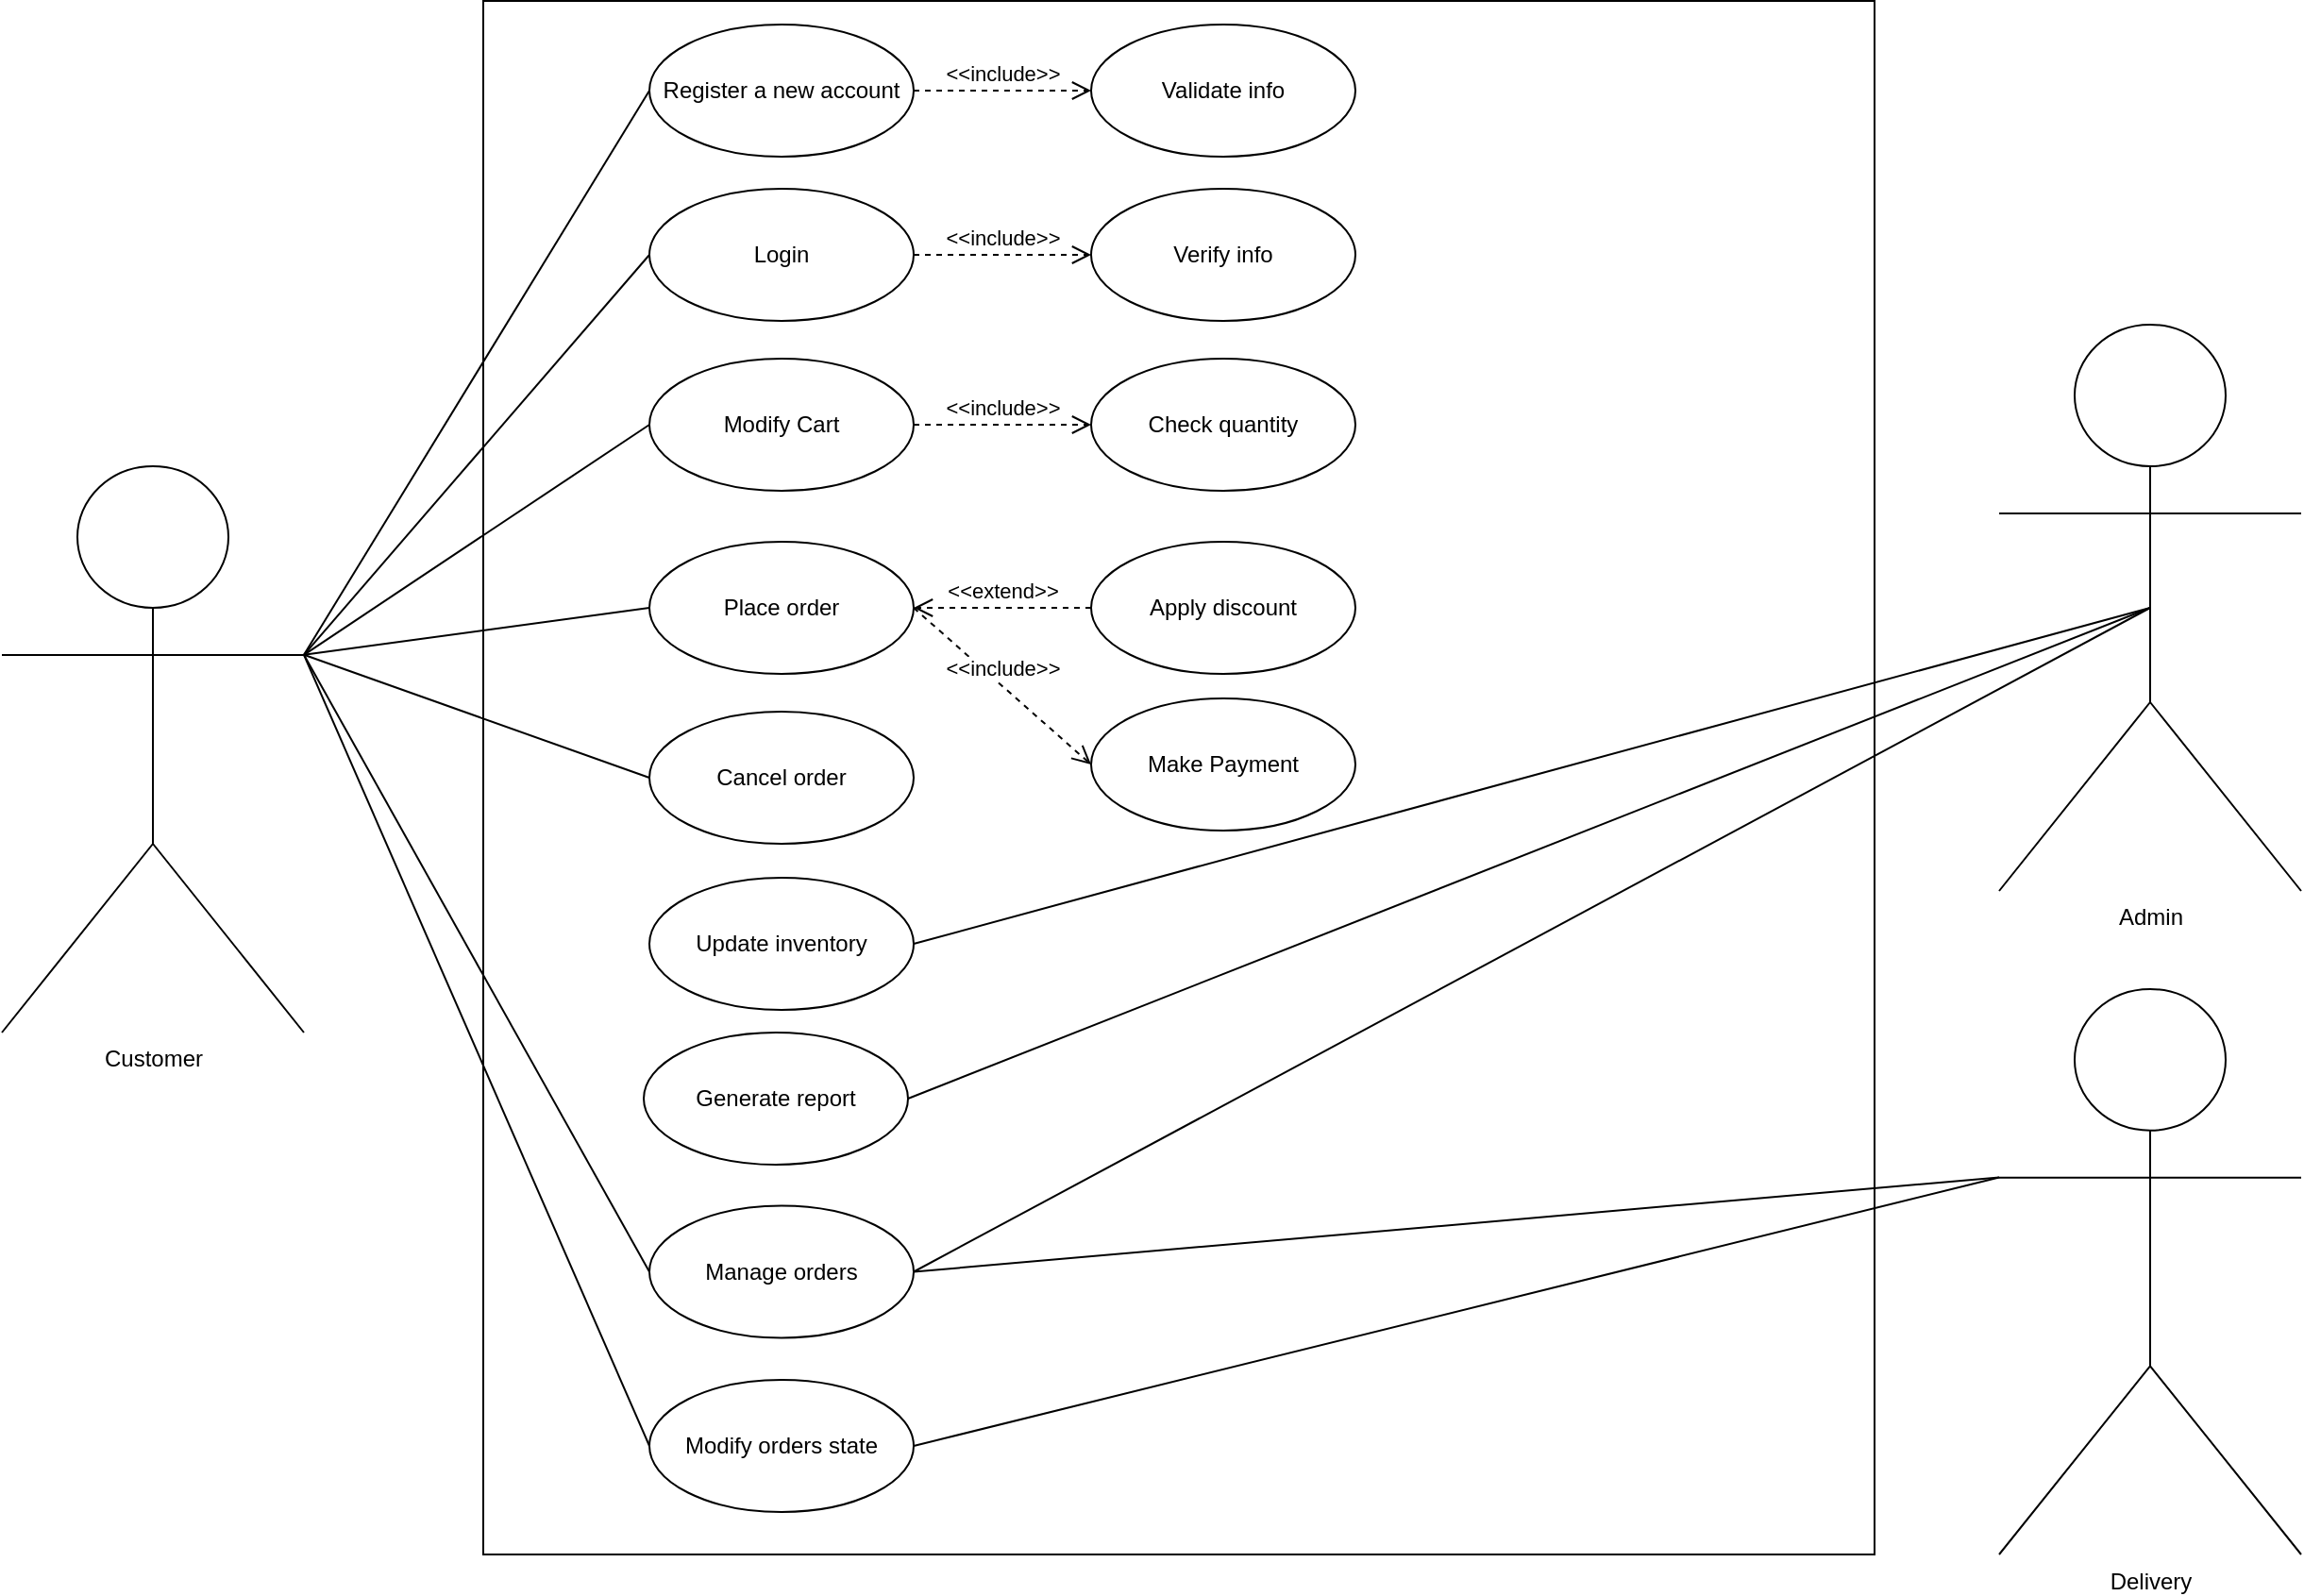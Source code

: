 <mxfile version="24.7.17">
  <diagram name="Page-1" id="e7e014a7-5840-1c2e-5031-d8a46d1fe8dd">
    <mxGraphModel dx="1674" dy="836" grid="0" gridSize="10" guides="1" tooltips="1" connect="1" arrows="1" fold="1" page="1" pageScale="1" pageWidth="1654" pageHeight="1169" background="none" math="0" shadow="0">
      <root>
        <mxCell id="0" />
        <mxCell id="1" parent="0" />
        <mxCell id="qsG5yyOCol3htaI1OwtK-73" value="" style="rounded=0;whiteSpace=wrap;html=1;movable=0;resizable=0;rotatable=0;deletable=0;editable=0;locked=1;connectable=0;" parent="1" vertex="1">
          <mxGeometry x="534" y="167.5" width="737" height="823" as="geometry" />
        </mxCell>
        <mxCell id="qsG5yyOCol3htaI1OwtK-41" value="Register a new account" style="ellipse;whiteSpace=wrap;html=1;" parent="1" vertex="1">
          <mxGeometry x="622" y="180" width="140" height="70" as="geometry" />
        </mxCell>
        <mxCell id="qsG5yyOCol3htaI1OwtK-64" value="Login" style="ellipse;whiteSpace=wrap;html=1;" parent="1" vertex="1">
          <mxGeometry x="622" y="267" width="140" height="70" as="geometry" />
        </mxCell>
        <mxCell id="qsG5yyOCol3htaI1OwtK-65" value="Update inventory" style="ellipse;whiteSpace=wrap;html=1;" parent="1" vertex="1">
          <mxGeometry x="622" y="632" width="140" height="70" as="geometry" />
        </mxCell>
        <mxCell id="qsG5yyOCol3htaI1OwtK-66" value="Cancel order" style="ellipse;whiteSpace=wrap;html=1;" parent="1" vertex="1">
          <mxGeometry x="622" y="544" width="140" height="70" as="geometry" />
        </mxCell>
        <mxCell id="qsG5yyOCol3htaI1OwtK-67" value="Modify orders state" style="ellipse;whiteSpace=wrap;html=1;" parent="1" vertex="1">
          <mxGeometry x="622" y="898" width="140" height="70" as="geometry" />
        </mxCell>
        <mxCell id="qsG5yyOCol3htaI1OwtK-68" value="Manage orders" style="ellipse;whiteSpace=wrap;html=1;" parent="1" vertex="1">
          <mxGeometry x="622" y="805.75" width="140" height="70" as="geometry" />
        </mxCell>
        <mxCell id="qsG5yyOCol3htaI1OwtK-69" value="Place order" style="ellipse;whiteSpace=wrap;html=1;" parent="1" vertex="1">
          <mxGeometry x="622" y="454" width="140" height="70" as="geometry" />
        </mxCell>
        <mxCell id="qsG5yyOCol3htaI1OwtK-70" value="&lt;span style=&quot;font-kerning: none;&quot; class=&quot;OYPEnA font-feature-liga-off font-feature-clig-off font-feature-calt-off text-decoration-none text-strikethrough-none&quot;&gt;Modify Cart&lt;/span&gt;" style="ellipse;whiteSpace=wrap;html=1;" parent="1" vertex="1">
          <mxGeometry x="622" y="357" width="140" height="70" as="geometry" />
        </mxCell>
        <mxCell id="qsG5yyOCol3htaI1OwtK-71" value="Generate report" style="ellipse;whiteSpace=wrap;html=1;" parent="1" vertex="1">
          <mxGeometry x="619" y="714" width="140" height="70" as="geometry" />
        </mxCell>
        <mxCell id="qsG5yyOCol3htaI1OwtK-74" value="Customer" style="shape=umlActor;verticalLabelPosition=bottom;verticalAlign=top;html=1;" parent="1" vertex="1">
          <mxGeometry x="279" y="414" width="160" height="300" as="geometry" />
        </mxCell>
        <mxCell id="qsG5yyOCol3htaI1OwtK-77" value="Admin" style="shape=umlActor;verticalLabelPosition=bottom;verticalAlign=top;html=1;" parent="1" vertex="1">
          <mxGeometry x="1337" y="339" width="160" height="300" as="geometry" />
        </mxCell>
        <mxCell id="qsG5yyOCol3htaI1OwtK-80" value="Delivery" style="shape=umlActor;verticalLabelPosition=bottom;verticalAlign=top;html=1;" parent="1" vertex="1">
          <mxGeometry x="1337" y="691" width="160" height="299.5" as="geometry" />
        </mxCell>
        <mxCell id="qsG5yyOCol3htaI1OwtK-84" value="" style="endArrow=none;html=1;rounded=0;exitX=1;exitY=0.333;exitDx=0;exitDy=0;exitPerimeter=0;entryX=0;entryY=0.5;entryDx=0;entryDy=0;" parent="1" source="qsG5yyOCol3htaI1OwtK-74" target="qsG5yyOCol3htaI1OwtK-41" edge="1">
          <mxGeometry width="50" height="50" relative="1" as="geometry">
            <mxPoint x="441" y="402" as="sourcePoint" />
            <mxPoint x="491" y="352" as="targetPoint" />
          </mxGeometry>
        </mxCell>
        <mxCell id="qsG5yyOCol3htaI1OwtK-87" value="" style="endArrow=none;html=1;rounded=0;exitX=1;exitY=0.333;exitDx=0;exitDy=0;exitPerimeter=0;entryX=0;entryY=0.5;entryDx=0;entryDy=0;" parent="1" source="qsG5yyOCol3htaI1OwtK-74" target="qsG5yyOCol3htaI1OwtK-66" edge="1">
          <mxGeometry width="50" height="50" relative="1" as="geometry">
            <mxPoint x="158" y="300" as="sourcePoint" />
            <mxPoint x="208" y="250" as="targetPoint" />
          </mxGeometry>
        </mxCell>
        <mxCell id="qsG5yyOCol3htaI1OwtK-88" value="" style="endArrow=none;html=1;rounded=0;exitX=1;exitY=0.5;exitDx=0;exitDy=0;entryX=0.5;entryY=0.5;entryDx=0;entryDy=0;entryPerimeter=0;" parent="1" source="qsG5yyOCol3htaI1OwtK-65" target="qsG5yyOCol3htaI1OwtK-77" edge="1">
          <mxGeometry width="50" height="50" relative="1" as="geometry">
            <mxPoint x="66" y="375" as="sourcePoint" />
            <mxPoint x="116" y="325" as="targetPoint" />
          </mxGeometry>
        </mxCell>
        <mxCell id="qsG5yyOCol3htaI1OwtK-89" value="" style="endArrow=none;html=1;rounded=0;exitX=1;exitY=0.5;exitDx=0;exitDy=0;entryX=0.5;entryY=0.5;entryDx=0;entryDy=0;entryPerimeter=0;" parent="1" source="qsG5yyOCol3htaI1OwtK-68" target="qsG5yyOCol3htaI1OwtK-77" edge="1">
          <mxGeometry width="50" height="50" relative="1" as="geometry">
            <mxPoint x="114" y="387" as="sourcePoint" />
            <mxPoint x="331" y="325" as="targetPoint" />
          </mxGeometry>
        </mxCell>
        <mxCell id="qsG5yyOCol3htaI1OwtK-90" value="" style="endArrow=none;html=1;rounded=0;entryX=1;entryY=0.333;entryDx=0;entryDy=0;entryPerimeter=0;exitX=0;exitY=0.5;exitDx=0;exitDy=0;" parent="1" source="qsG5yyOCol3htaI1OwtK-69" target="qsG5yyOCol3htaI1OwtK-74" edge="1">
          <mxGeometry width="50" height="50" relative="1" as="geometry">
            <mxPoint x="185" y="398" as="sourcePoint" />
            <mxPoint x="442" y="478" as="targetPoint" />
          </mxGeometry>
        </mxCell>
        <mxCell id="qsG5yyOCol3htaI1OwtK-91" value="" style="endArrow=none;html=1;rounded=0;exitX=1;exitY=0.333;exitDx=0;exitDy=0;exitPerimeter=0;entryX=0;entryY=0.5;entryDx=0;entryDy=0;" parent="1" source="qsG5yyOCol3htaI1OwtK-74" target="qsG5yyOCol3htaI1OwtK-70" edge="1">
          <mxGeometry width="50" height="50" relative="1" as="geometry">
            <mxPoint x="241" y="327" as="sourcePoint" />
            <mxPoint x="291" y="277" as="targetPoint" />
          </mxGeometry>
        </mxCell>
        <mxCell id="qsG5yyOCol3htaI1OwtK-92" value="" style="endArrow=none;html=1;rounded=0;entryX=1;entryY=0.333;entryDx=0;entryDy=0;entryPerimeter=0;exitX=0;exitY=0.5;exitDx=0;exitDy=0;" parent="1" source="qsG5yyOCol3htaI1OwtK-64" target="qsG5yyOCol3htaI1OwtK-74" edge="1">
          <mxGeometry width="50" height="50" relative="1" as="geometry">
            <mxPoint x="264" y="396" as="sourcePoint" />
            <mxPoint x="314" y="346" as="targetPoint" />
          </mxGeometry>
        </mxCell>
        <mxCell id="qsG5yyOCol3htaI1OwtK-93" value="" style="endArrow=none;html=1;rounded=0;exitX=1;exitY=0.5;exitDx=0;exitDy=0;entryX=0;entryY=0.333;entryDx=0;entryDy=0;entryPerimeter=0;" parent="1" source="qsG5yyOCol3htaI1OwtK-67" target="qsG5yyOCol3htaI1OwtK-80" edge="1">
          <mxGeometry width="50" height="50" relative="1" as="geometry">
            <mxPoint x="540" y="576" as="sourcePoint" />
            <mxPoint x="590" y="526" as="targetPoint" />
          </mxGeometry>
        </mxCell>
        <mxCell id="qsG5yyOCol3htaI1OwtK-96" value="" style="endArrow=none;html=1;rounded=0;exitX=1;exitY=0.333;exitDx=0;exitDy=0;exitPerimeter=0;entryX=0;entryY=0.5;entryDx=0;entryDy=0;" parent="1" source="qsG5yyOCol3htaI1OwtK-74" target="qsG5yyOCol3htaI1OwtK-67" edge="1">
          <mxGeometry width="50" height="50" relative="1" as="geometry">
            <mxPoint x="539" y="575" as="sourcePoint" />
            <mxPoint x="482" y="843" as="targetPoint" />
          </mxGeometry>
        </mxCell>
        <mxCell id="qsG5yyOCol3htaI1OwtK-97" value="Validate info" style="ellipse;whiteSpace=wrap;html=1;" parent="1" vertex="1">
          <mxGeometry x="856" y="180" width="140" height="70" as="geometry" />
        </mxCell>
        <mxCell id="qsG5yyOCol3htaI1OwtK-98" value="Verify info" style="ellipse;whiteSpace=wrap;html=1;" parent="1" vertex="1">
          <mxGeometry x="856" y="267" width="140" height="70" as="geometry" />
        </mxCell>
        <mxCell id="qsG5yyOCol3htaI1OwtK-99" value="&amp;lt;&amp;lt;include&amp;gt;&amp;gt;" style="html=1;verticalAlign=bottom;endArrow=open;dashed=1;endSize=8;curved=0;rounded=0;exitX=1;exitY=0.5;exitDx=0;exitDy=0;entryX=0;entryY=0.5;entryDx=0;entryDy=0;" parent="1" source="qsG5yyOCol3htaI1OwtK-41" target="qsG5yyOCol3htaI1OwtK-97" edge="1">
          <mxGeometry relative="1" as="geometry">
            <mxPoint x="867" y="399" as="sourcePoint" />
            <mxPoint x="787" y="399" as="targetPoint" />
          </mxGeometry>
        </mxCell>
        <mxCell id="qsG5yyOCol3htaI1OwtK-100" value="&amp;lt;&amp;lt;include&amp;gt;&amp;gt;" style="html=1;verticalAlign=bottom;endArrow=open;dashed=1;endSize=8;curved=0;rounded=0;exitX=1;exitY=0.5;exitDx=0;exitDy=0;entryX=0;entryY=0.5;entryDx=0;entryDy=0;" parent="1" source="qsG5yyOCol3htaI1OwtK-64" target="qsG5yyOCol3htaI1OwtK-98" edge="1">
          <mxGeometry relative="1" as="geometry">
            <mxPoint x="772" y="225" as="sourcePoint" />
            <mxPoint x="820" y="225" as="targetPoint" />
          </mxGeometry>
        </mxCell>
        <mxCell id="qsG5yyOCol3htaI1OwtK-101" value="Check quantity" style="ellipse;whiteSpace=wrap;html=1;" parent="1" vertex="1">
          <mxGeometry x="856" y="357" width="140" height="70" as="geometry" />
        </mxCell>
        <mxCell id="qsG5yyOCol3htaI1OwtK-103" value="Apply discount" style="ellipse;whiteSpace=wrap;html=1;" parent="1" vertex="1">
          <mxGeometry x="856" y="454" width="140" height="70" as="geometry" />
        </mxCell>
        <mxCell id="qsG5yyOCol3htaI1OwtK-104" value="&amp;lt;&amp;lt;extend&amp;gt;&amp;gt;" style="html=1;verticalAlign=bottom;endArrow=open;dashed=1;endSize=8;curved=0;rounded=0;exitX=0;exitY=0.5;exitDx=0;exitDy=0;entryX=1;entryY=0.5;entryDx=0;entryDy=0;" parent="1" source="qsG5yyOCol3htaI1OwtK-103" target="qsG5yyOCol3htaI1OwtK-69" edge="1">
          <mxGeometry x="-0.001" relative="1" as="geometry">
            <mxPoint x="772" y="312" as="sourcePoint" />
            <mxPoint x="866" y="312" as="targetPoint" />
            <mxPoint as="offset" />
          </mxGeometry>
        </mxCell>
        <mxCell id="qsG5yyOCol3htaI1OwtK-105" value="&amp;lt;&amp;lt;include&amp;gt;&amp;gt;" style="html=1;verticalAlign=bottom;endArrow=open;dashed=1;endSize=8;curved=0;rounded=0;exitX=1;exitY=0.5;exitDx=0;exitDy=0;entryX=0;entryY=0.5;entryDx=0;entryDy=0;" parent="1" source="qsG5yyOCol3htaI1OwtK-70" target="qsG5yyOCol3htaI1OwtK-101" edge="1">
          <mxGeometry relative="1" as="geometry">
            <mxPoint x="772" y="312" as="sourcePoint" />
            <mxPoint x="866" y="312" as="targetPoint" />
          </mxGeometry>
        </mxCell>
        <mxCell id="QDL3Xvl6Z8sKy2b3wRVe-2" value="Make Payment" style="ellipse;whiteSpace=wrap;html=1;" parent="1" vertex="1">
          <mxGeometry x="856" y="537" width="140" height="70" as="geometry" />
        </mxCell>
        <mxCell id="QDL3Xvl6Z8sKy2b3wRVe-3" value="&amp;lt;&amp;lt;include&amp;gt;&amp;gt;" style="html=1;verticalAlign=bottom;endArrow=open;dashed=1;endSize=8;curved=0;rounded=0;exitX=1;exitY=0.5;exitDx=0;exitDy=0;entryX=0;entryY=0.5;entryDx=0;entryDy=0;" parent="1" source="qsG5yyOCol3htaI1OwtK-69" target="QDL3Xvl6Z8sKy2b3wRVe-2" edge="1">
          <mxGeometry relative="1" as="geometry">
            <mxPoint x="768" y="540" as="sourcePoint" />
            <mxPoint x="862" y="540" as="targetPoint" />
          </mxGeometry>
        </mxCell>
        <mxCell id="QDL3Xvl6Z8sKy2b3wRVe-9" value="" style="endArrow=none;html=1;rounded=0;entryX=0;entryY=0.5;entryDx=0;entryDy=0;exitX=1;exitY=0.333;exitDx=0;exitDy=0;exitPerimeter=0;" parent="1" source="qsG5yyOCol3htaI1OwtK-74" target="qsG5yyOCol3htaI1OwtK-68" edge="1">
          <mxGeometry width="50" height="50" relative="1" as="geometry">
            <mxPoint x="442" y="510" as="sourcePoint" />
            <mxPoint x="632" y="589" as="targetPoint" />
          </mxGeometry>
        </mxCell>
        <mxCell id="QDL3Xvl6Z8sKy2b3wRVe-10" value="" style="endArrow=none;html=1;rounded=0;exitX=1;exitY=0.5;exitDx=0;exitDy=0;entryX=0;entryY=0.333;entryDx=0;entryDy=0;entryPerimeter=0;" parent="1" source="qsG5yyOCol3htaI1OwtK-68" target="qsG5yyOCol3htaI1OwtK-80" edge="1">
          <mxGeometry width="50" height="50" relative="1" as="geometry">
            <mxPoint x="753" y="872" as="sourcePoint" />
            <mxPoint x="1328" y="730" as="targetPoint" />
          </mxGeometry>
        </mxCell>
        <mxCell id="QDL3Xvl6Z8sKy2b3wRVe-11" value="" style="endArrow=none;html=1;rounded=0;exitX=1;exitY=0.5;exitDx=0;exitDy=0;entryX=0.5;entryY=0.5;entryDx=0;entryDy=0;entryPerimeter=0;" parent="1" source="qsG5yyOCol3htaI1OwtK-71" target="qsG5yyOCol3htaI1OwtK-77" edge="1">
          <mxGeometry width="50" height="50" relative="1" as="geometry">
            <mxPoint x="772" y="768" as="sourcePoint" />
            <mxPoint x="1427" y="499" as="targetPoint" />
          </mxGeometry>
        </mxCell>
      </root>
    </mxGraphModel>
  </diagram>
</mxfile>
